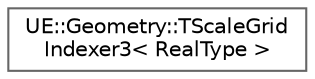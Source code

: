 digraph "Graphical Class Hierarchy"
{
 // INTERACTIVE_SVG=YES
 // LATEX_PDF_SIZE
  bgcolor="transparent";
  edge [fontname=Helvetica,fontsize=10,labelfontname=Helvetica,labelfontsize=10];
  node [fontname=Helvetica,fontsize=10,shape=box,height=0.2,width=0.4];
  rankdir="LR";
  Node0 [id="Node000000",label="UE::Geometry::TScaleGrid\lIndexer3\< RealType \>",height=0.2,width=0.4,color="grey40", fillcolor="white", style="filled",URL="$d8/d02/structUE_1_1Geometry_1_1TScaleGridIndexer3.html",tooltip="Convert between integer grid coordinates and scaled real-valued coordinates (ie assumes integer grid ..."];
}
